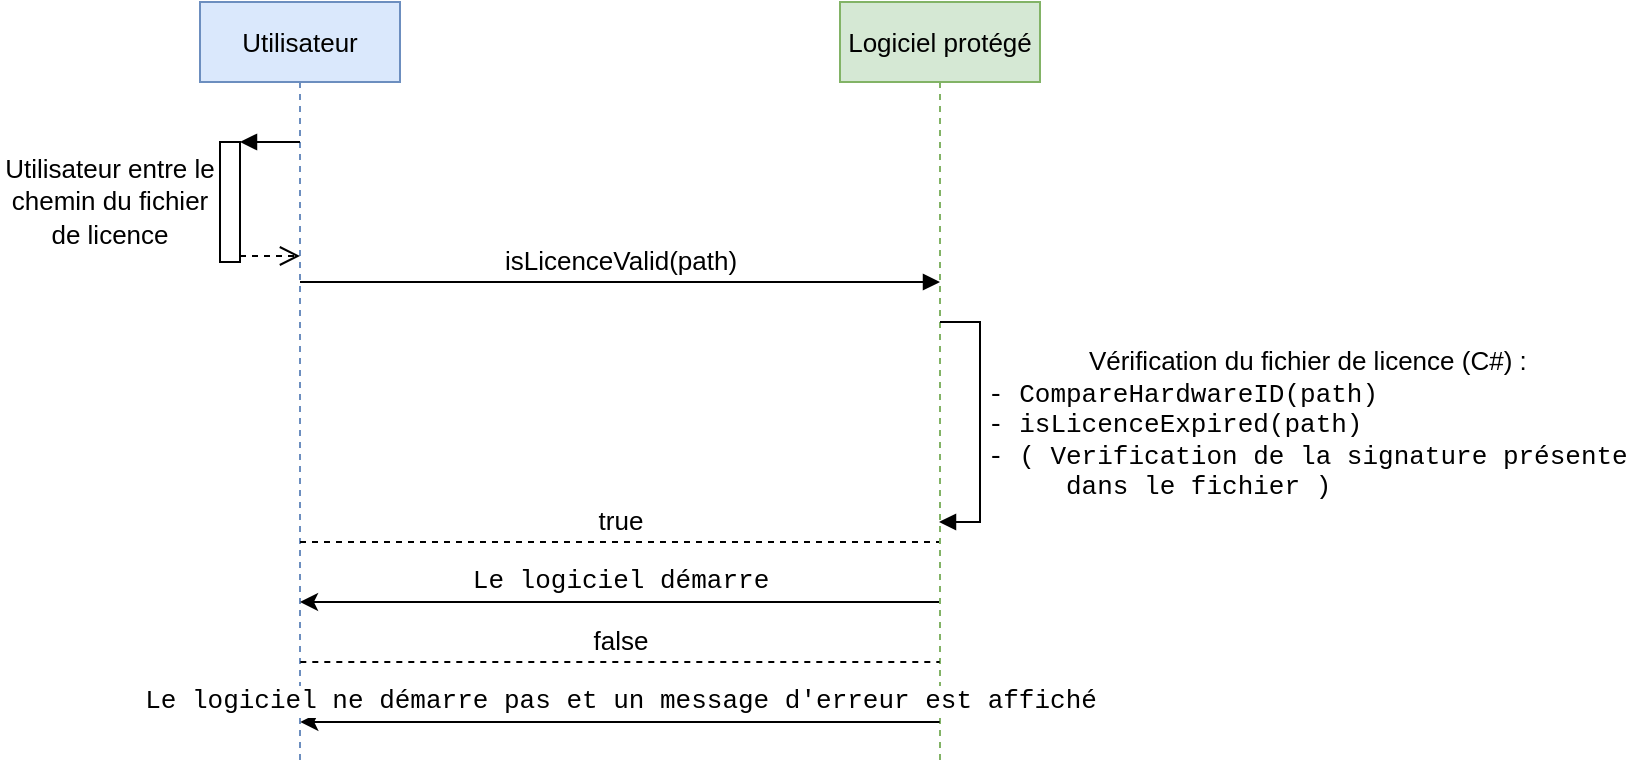 <mxfile version="15.9.4" type="device"><diagram id="OUJwICi-xKsOLAj92yMG" name="Page-1"><mxGraphModel dx="413" dy="796" grid="1" gridSize="10" guides="1" tooltips="1" connect="1" arrows="1" fold="1" page="1" pageScale="1" pageWidth="827" pageHeight="1169" math="0" shadow="0"><root><mxCell id="0"/><mxCell id="1" parent="0"/><mxCell id="X7Ea3wsv1Nj5UnZXOPGi-3" value="Utilisateur" style="shape=umlLifeline;perimeter=lifelinePerimeter;whiteSpace=wrap;html=1;container=1;collapsible=0;recursiveResize=0;outlineConnect=0;fillColor=#dae8fc;strokeColor=#6c8ebf;fontSize=13;" parent="1" vertex="1"><mxGeometry x="170" y="140" width="100" height="380" as="geometry"/></mxCell><mxCell id="X7Ea3wsv1Nj5UnZXOPGi-6" value="" style="html=1;points=[];perimeter=orthogonalPerimeter;fontFamily=Courier New;fontSize=13;" parent="X7Ea3wsv1Nj5UnZXOPGi-3" vertex="1"><mxGeometry x="10" y="70" width="10" height="60" as="geometry"/></mxCell><mxCell id="X7Ea3wsv1Nj5UnZXOPGi-4" value="&lt;div style=&quot;font-size: 13px;&quot;&gt;Logiciel protégé&lt;br style=&quot;font-size: 13px;&quot;&gt;&lt;/div&gt;" style="shape=umlLifeline;perimeter=lifelinePerimeter;whiteSpace=wrap;html=1;container=1;collapsible=0;recursiveResize=0;outlineConnect=0;fillColor=#d5e8d4;strokeColor=#82b366;fontSize=13;" parent="1" vertex="1"><mxGeometry x="490" y="140" width="100" height="380" as="geometry"/></mxCell><mxCell id="X7Ea3wsv1Nj5UnZXOPGi-17" value="&lt;div style=&quot;font-size: 13px&quot; align=&quot;center&quot;&gt;&lt;font style=&quot;font-size: 13px&quot; face=&quot;Helvetica&quot;&gt;Vérification du fichier de licence (C#) :&lt;br style=&quot;font-size: 13px&quot;&gt;&lt;/font&gt;&lt;/div&gt;&lt;div style=&quot;font-size: 13px&quot;&gt;- CompareHardwareID(path)&lt;br&gt;- isLicenceExpired(path)&lt;br&gt;- ( Verification de la signature présente&lt;/div&gt;&lt;div style=&quot;font-size: 13px&quot;&gt;&amp;nbsp;&amp;nbsp;&amp;nbsp;&amp;nbsp; dans le fichier )&lt;br style=&quot;font-size: 13px&quot;&gt;&lt;/div&gt;" style="edgeStyle=orthogonalEdgeStyle;html=1;align=left;spacingLeft=2;endArrow=block;rounded=0;fontFamily=Courier New;fontSize=13;" parent="X7Ea3wsv1Nj5UnZXOPGi-4" edge="1"><mxGeometry relative="1" as="geometry"><mxPoint x="50" y="160" as="sourcePoint"/><Array as="points"><mxPoint x="50" y="160"/><mxPoint x="70" y="160"/><mxPoint x="70" y="260"/></Array><mxPoint x="49.5" y="260" as="targetPoint"/></mxGeometry></mxCell><mxCell id="X7Ea3wsv1Nj5UnZXOPGi-7" value="" style="html=1;verticalAlign=bottom;endArrow=block;entryX=1;entryY=0;rounded=0;fontFamily=Courier New;fontSize=13;" parent="1" target="X7Ea3wsv1Nj5UnZXOPGi-6" edge="1"><mxGeometry relative="1" as="geometry"><mxPoint x="220" y="210" as="sourcePoint"/></mxGeometry></mxCell><mxCell id="X7Ea3wsv1Nj5UnZXOPGi-8" value="" style="html=1;verticalAlign=bottom;endArrow=open;dashed=1;endSize=8;exitX=1;exitY=0.95;rounded=0;fontFamily=Courier New;fontSize=13;" parent="1" source="X7Ea3wsv1Nj5UnZXOPGi-6" edge="1"><mxGeometry relative="1" as="geometry"><mxPoint x="220" y="267" as="targetPoint"/></mxGeometry></mxCell><mxCell id="X7Ea3wsv1Nj5UnZXOPGi-9" value="&lt;div style=&quot;font-size: 13px;&quot;&gt;&lt;font style=&quot;font-size: 13px;&quot; face=&quot;Helvetica&quot;&gt;Utilisateur entre le &lt;br style=&quot;font-size: 13px;&quot;&gt;&lt;/font&gt;&lt;/div&gt;&lt;font style=&quot;font-size: 13px;&quot; face=&quot;Helvetica&quot;&gt;chemin du fichier de licence&lt;/font&gt;" style="text;html=1;strokeColor=none;fillColor=none;align=center;verticalAlign=middle;whiteSpace=wrap;rounded=0;fontFamily=Courier New;fontSize=13;" parent="1" vertex="1"><mxGeometry x="70" y="220" width="110" height="40" as="geometry"/></mxCell><mxCell id="X7Ea3wsv1Nj5UnZXOPGi-21" value="true" style="html=1;verticalAlign=bottom;endArrow=none;rounded=0;fontFamily=Helvetica;endFill=0;dashed=1;fontSize=13;" parent="1" source="X7Ea3wsv1Nj5UnZXOPGi-3" target="X7Ea3wsv1Nj5UnZXOPGi-4" edge="1"><mxGeometry width="80" relative="1" as="geometry"><mxPoint x="340" y="410" as="sourcePoint"/><mxPoint x="420" y="410" as="targetPoint"/><Array as="points"><mxPoint x="430" y="410"/></Array></mxGeometry></mxCell><mxCell id="X7Ea3wsv1Nj5UnZXOPGi-22" value="false" style="html=1;verticalAlign=bottom;endArrow=none;rounded=0;fontFamily=Helvetica;endFill=0;dashed=1;fontSize=13;" parent="1" edge="1"><mxGeometry width="80" relative="1" as="geometry"><mxPoint x="220.15" y="470" as="sourcePoint"/><mxPoint x="539.84" y="470" as="targetPoint"/><Array as="points"><mxPoint x="430.34" y="470"/></Array></mxGeometry></mxCell><mxCell id="X7Ea3wsv1Nj5UnZXOPGi-23" value="Le logiciel démarre " style="html=1;verticalAlign=bottom;endArrow=none;rounded=0;fontFamily=Courier New;endFill=0;startArrow=classic;startFill=1;fontSize=13;" parent="1" source="X7Ea3wsv1Nj5UnZXOPGi-3" target="X7Ea3wsv1Nj5UnZXOPGi-4" edge="1"><mxGeometry width="80" relative="1" as="geometry"><mxPoint x="370" y="340" as="sourcePoint"/><mxPoint x="450" y="340" as="targetPoint"/><Array as="points"><mxPoint x="300" y="440"/><mxPoint x="410" y="440"/><mxPoint x="470" y="440"/></Array></mxGeometry></mxCell><mxCell id="X7Ea3wsv1Nj5UnZXOPGi-24" value="Le logiciel ne démarre pas et un message d'erreur est affiché" style="html=1;verticalAlign=bottom;endArrow=none;rounded=0;fontFamily=Courier New;endFill=0;startArrow=classic;startFill=1;fontSize=13;" parent="1" edge="1"><mxGeometry width="80" relative="1" as="geometry"><mxPoint x="220.15" y="500" as="sourcePoint"/><mxPoint x="539.84" y="500" as="targetPoint"/><Array as="points"><mxPoint x="300.34" y="500"/><mxPoint x="410.34" y="500"/><mxPoint x="470.34" y="500"/></Array></mxGeometry></mxCell><mxCell id="RD88tEhUl5NTVUd7lXRg-1" value="&lt;font style=&quot;font-size: 13px&quot;&gt;isLicenceValid(path)&lt;/font&gt;" style="html=1;verticalAlign=bottom;endArrow=block;rounded=0;fontFamily=Helvetica;fontSize=13;" edge="1" parent="1"><mxGeometry width="80" relative="1" as="geometry"><mxPoint x="220" y="280" as="sourcePoint"/><mxPoint x="540" y="280" as="targetPoint"/><Array as="points"><mxPoint x="410.5" y="280"/></Array></mxGeometry></mxCell></root></mxGraphModel></diagram></mxfile>